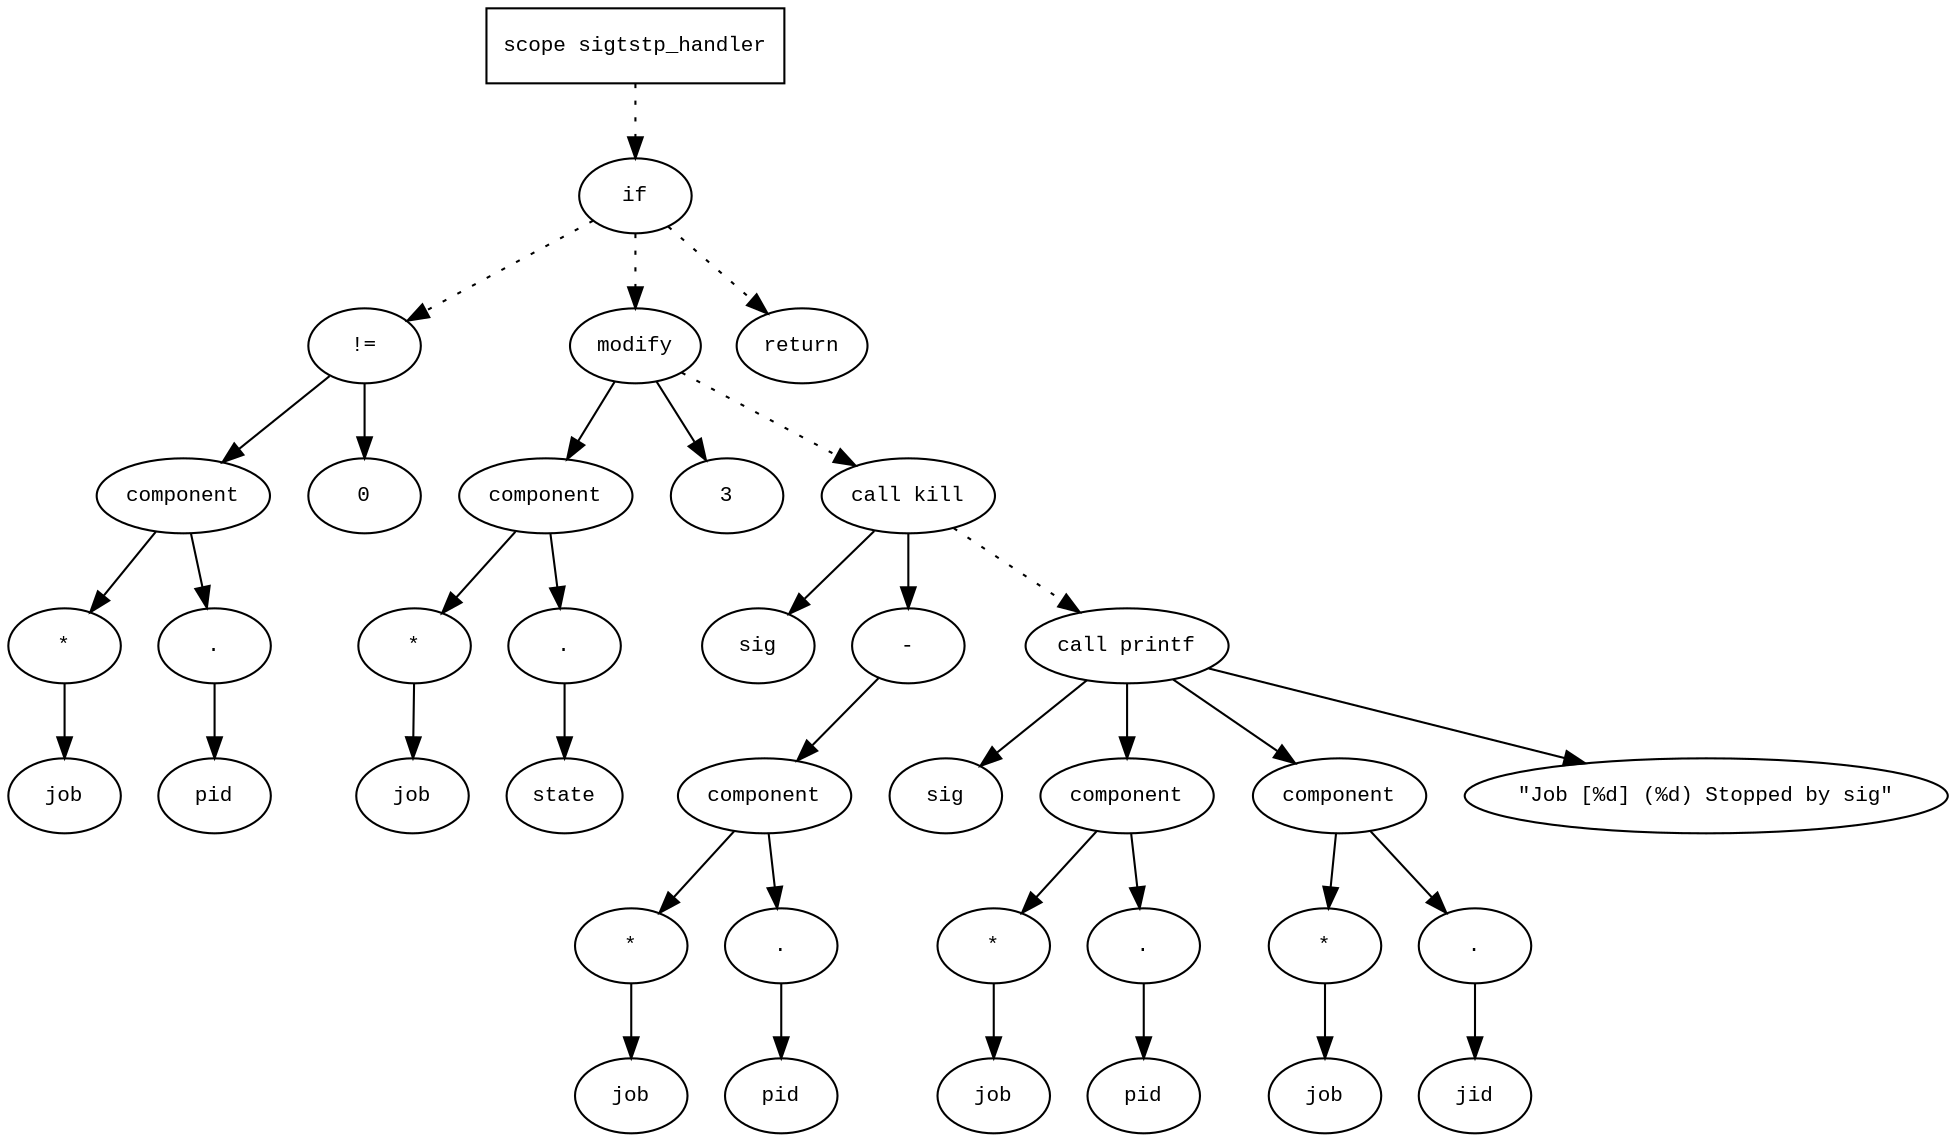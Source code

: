 digraph AST {
  graph [fontname="Times New Roman",fontsize=10];
  node  [fontname="Courier New",fontsize=10];
  edge  [fontname="Times New Roman",fontsize=10];

  node1 [label="scope sigtstp_handler",shape=box];
  node2 [label="if",shape=ellipse];
  node1 -> node2 [style=dotted];
  node3 [label="!=",shape=ellipse];
  node4 [label="component",shape=ellipse];
  node3 -> node4;
  node5 [label="*",shape=ellipse];
  node6 [label="job",shape=ellipse];
  node5 -> node6;
  node4 -> node5;
  node7 [label=".",shape=ellipse];
  node4 -> node7;
  node8 [label="pid",shape=ellipse];
  node7 -> node8;
  node9 [label="0",shape=ellipse];
  node3 -> node9;
  node2 -> node3 [style=dotted];
  node10 [label="modify",shape=ellipse];
  node11 [label="component",shape=ellipse];
  node10 -> node11;
  node12 [label="*",shape=ellipse];
  node13 [label="job",shape=ellipse];
  node12 -> node13;
  node11 -> node12;
  node14 [label=".",shape=ellipse];
  node11 -> node14;
  node15 [label="state",shape=ellipse];
  node14 -> node15;
  node16 [label="3",shape=ellipse];
  node10 -> node16;
  node2 -> node10 [style=dotted];
  node17 [label="call kill",shape=ellipse];
  node18 [label="sig",shape=ellipse];
  node17 -> node18;
  node19 [label="-",shape=ellipse];
  node20 [label="component",shape=ellipse];
  node19 -> node20;
  node21 [label="*",shape=ellipse];
  node22 [label="job",shape=ellipse];
  node21 -> node22;
  node20 -> node21;
  node23 [label=".",shape=ellipse];
  node20 -> node23;
  node24 [label="pid",shape=ellipse];
  node23 -> node24;
  node17 -> node19;
  node10 -> node17 [style=dotted];
  node25 [label="call printf",shape=ellipse];
  node26 [label="sig",shape=ellipse];
  node25 -> node26;
  node27 [label="component",shape=ellipse];
  node25 -> node27;
  node28 [label="*",shape=ellipse];
  node29 [label="job",shape=ellipse];
  node28 -> node29;
  node27 -> node28;
  node30 [label=".",shape=ellipse];
  node27 -> node30;
  node31 [label="pid",shape=ellipse];
  node30 -> node31;
  node32 [label="component",shape=ellipse];
  node25 -> node32;
  node33 [label="*",shape=ellipse];
  node34 [label="job",shape=ellipse];
  node33 -> node34;
  node32 -> node33;
  node35 [label=".",shape=ellipse];
  node32 -> node35;
  node36 [label="jid",shape=ellipse];
  node35 -> node36;
  node37 [label="\"Job [%d] (%d) Stopped by sig\"",shape=ellipse];
  node25 -> node37;
  node17 -> node25 [style=dotted];
  node38 [label="return",shape=ellipse];
  node2 -> node38 [style=dotted];
} 